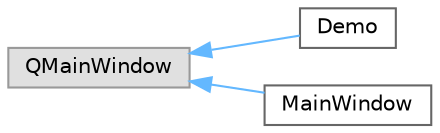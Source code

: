 digraph "Graphical Class Hierarchy"
{
 // LATEX_PDF_SIZE
  bgcolor="transparent";
  edge [fontname=Helvetica,fontsize=10,labelfontname=Helvetica,labelfontsize=10];
  node [fontname=Helvetica,fontsize=10,shape=box,height=0.2,width=0.4];
  rankdir="LR";
  Node0 [id="Node000000",label="QMainWindow",height=0.2,width=0.4,color="grey60", fillcolor="#E0E0E0", style="filled",tooltip=" "];
  Node0 -> Node1 [id="edge72_Node000000_Node000001",dir="back",color="steelblue1",style="solid",tooltip=" "];
  Node1 [id="Node000001",label="Demo",height=0.2,width=0.4,color="grey40", fillcolor="white", style="filled",URL="$class_demo.html",tooltip=" "];
  Node0 -> Node2 [id="edge73_Node000000_Node000002",dir="back",color="steelblue1",style="solid",tooltip=" "];
  Node2 [id="Node000002",label="MainWindow",height=0.2,width=0.4,color="grey40", fillcolor="white", style="filled",URL="$class_main_window.html",tooltip=" "];
}
